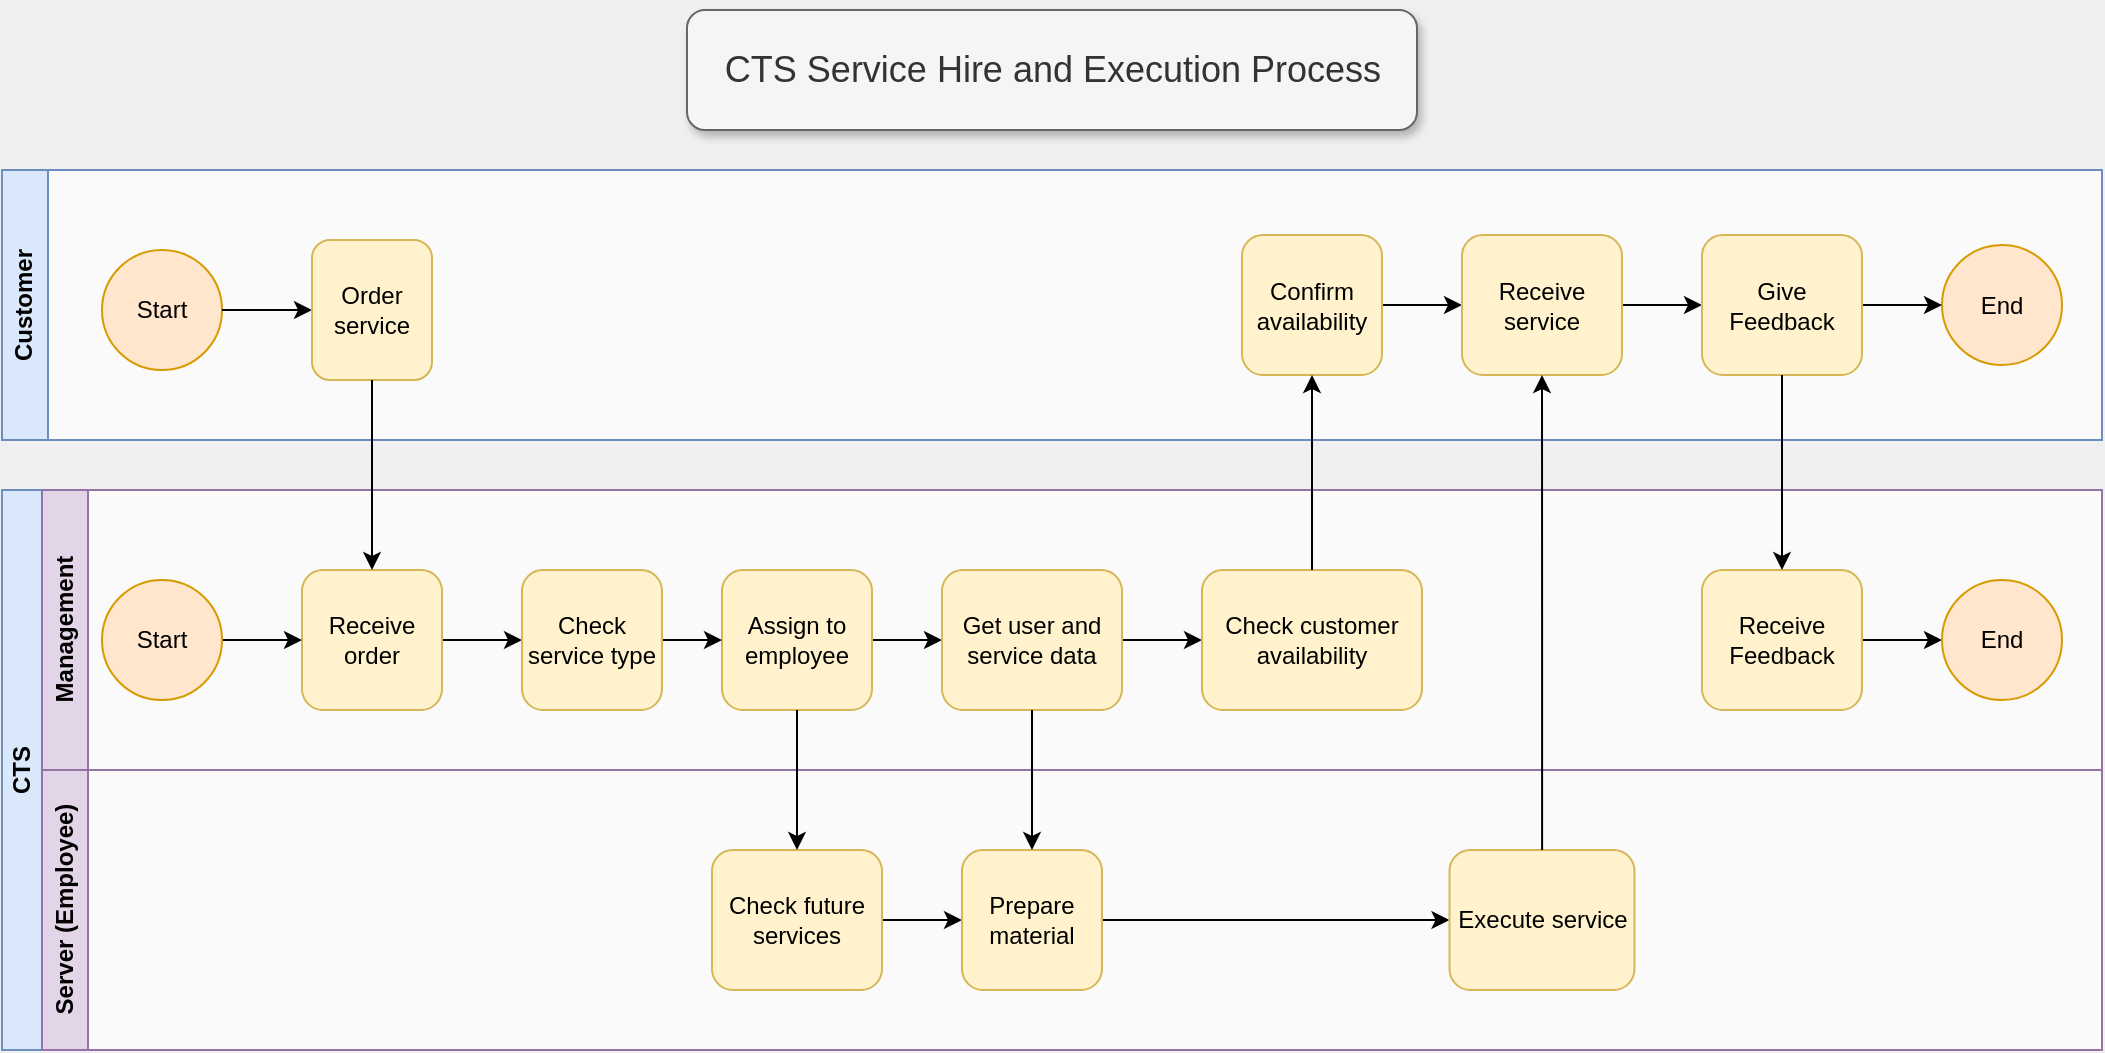 <mxfile version="21.2.9" type="device">
  <diagram name="Page-1" id="OtUMB2tLBQ-O7a9zXMLh">
    <mxGraphModel dx="1434" dy="731" grid="1" gridSize="10" guides="1" tooltips="1" connect="1" arrows="1" fold="1" page="1" pageScale="1" pageWidth="850" pageHeight="1100" background="#F0F0F0" math="0" shadow="0">
      <root>
        <mxCell id="0" />
        <mxCell id="1" parent="0" />
        <mxCell id="SdQNqddWvItie9GcpCU8-2" value="&lt;div&gt;Customer&lt;/div&gt;" style="swimlane;horizontal=0;whiteSpace=wrap;html=1;fillColor=#dae8fc;strokeColor=#6c8ebf;rounded=0;shadow=0;glass=0;swimlaneFillColor=#fafafa;" parent="1" vertex="1">
          <mxGeometry x="310" y="210" width="1050" height="135" as="geometry" />
        </mxCell>
        <mxCell id="SdQNqddWvItie9GcpCU8-7" value="Start" style="ellipse;whiteSpace=wrap;html=1;aspect=fixed;fillColor=#ffe6cc;strokeColor=#d79b00;" parent="SdQNqddWvItie9GcpCU8-2" vertex="1">
          <mxGeometry x="50" y="40" width="60" height="60" as="geometry" />
        </mxCell>
        <mxCell id="SdQNqddWvItie9GcpCU8-38" value="" style="edgeStyle=orthogonalEdgeStyle;rounded=0;orthogonalLoop=1;jettySize=auto;html=1;fillColor=#fff2cc;strokeColor=#000000;" parent="SdQNqddWvItie9GcpCU8-2" source="SdQNqddWvItie9GcpCU8-33" target="SdQNqddWvItie9GcpCU8-37" edge="1">
          <mxGeometry relative="1" as="geometry" />
        </mxCell>
        <mxCell id="SdQNqddWvItie9GcpCU8-33" value="Confirm availability" style="whiteSpace=wrap;html=1;rounded=1;fillColor=#fff2cc;strokeColor=#d6b656;" parent="SdQNqddWvItie9GcpCU8-2" vertex="1">
          <mxGeometry x="620" y="32.5" width="70" height="70" as="geometry" />
        </mxCell>
        <mxCell id="9Hv8hVeZl6TZAGIdS-Sh-14" value="" style="edgeStyle=orthogonalEdgeStyle;rounded=0;orthogonalLoop=1;jettySize=auto;html=1;fillColor=#fff2cc;strokeColor=#000000;" parent="SdQNqddWvItie9GcpCU8-2" source="SdQNqddWvItie9GcpCU8-37" target="9Hv8hVeZl6TZAGIdS-Sh-10" edge="1">
          <mxGeometry relative="1" as="geometry" />
        </mxCell>
        <mxCell id="SdQNqddWvItie9GcpCU8-37" value="Receive service" style="whiteSpace=wrap;html=1;rounded=1;fillColor=#fff2cc;strokeColor=#d6b656;" parent="SdQNqddWvItie9GcpCU8-2" vertex="1">
          <mxGeometry x="730" y="32.5" width="80" height="70" as="geometry" />
        </mxCell>
        <mxCell id="cAwKn6To6EhfXgqqOtdB-1" value="" style="edgeStyle=orthogonalEdgeStyle;rounded=0;orthogonalLoop=1;jettySize=auto;html=1;" parent="SdQNqddWvItie9GcpCU8-2" source="SdQNqddWvItie9GcpCU8-7" target="SdQNqddWvItie9GcpCU8-9" edge="1">
          <mxGeometry relative="1" as="geometry">
            <mxPoint x="180" y="185" as="targetPoint" />
            <mxPoint x="130" y="185" as="sourcePoint" />
            <Array as="points">
              <mxPoint x="90" y="80" />
              <mxPoint x="90" y="80" />
            </Array>
          </mxGeometry>
        </mxCell>
        <mxCell id="SdQNqddWvItie9GcpCU8-9" value="Order service" style="rounded=1;whiteSpace=wrap;html=1;fillColor=#fff2cc;strokeColor=#d6b656;" parent="SdQNqddWvItie9GcpCU8-2" vertex="1">
          <mxGeometry x="155" y="35" width="60" height="70" as="geometry" />
        </mxCell>
        <mxCell id="9Hv8hVeZl6TZAGIdS-Sh-5" value="&lt;div&gt;End&lt;/div&gt;" style="ellipse;whiteSpace=wrap;html=1;aspect=fixed;fillColor=#ffe6cc;strokeColor=#d79b00;" parent="SdQNqddWvItie9GcpCU8-2" vertex="1">
          <mxGeometry x="970" y="37.5" width="60" height="60" as="geometry" />
        </mxCell>
        <mxCell id="9Hv8hVeZl6TZAGIdS-Sh-13" value="" style="edgeStyle=orthogonalEdgeStyle;rounded=0;orthogonalLoop=1;jettySize=auto;html=1;" parent="SdQNqddWvItie9GcpCU8-2" source="9Hv8hVeZl6TZAGIdS-Sh-10" target="9Hv8hVeZl6TZAGIdS-Sh-5" edge="1">
          <mxGeometry relative="1" as="geometry" />
        </mxCell>
        <mxCell id="9Hv8hVeZl6TZAGIdS-Sh-10" value="Give Feedback" style="whiteSpace=wrap;html=1;rounded=1;fillColor=#fff2cc;strokeColor=#d6b656;" parent="SdQNqddWvItie9GcpCU8-2" vertex="1">
          <mxGeometry x="850" y="32.5" width="80" height="70" as="geometry" />
        </mxCell>
        <mxCell id="SdQNqddWvItie9GcpCU8-4" value="CTS" style="swimlane;horizontal=0;whiteSpace=wrap;html=1;startSize=20;fillColor=#dae8fc;strokeColor=#6c8ebf;rounded=0;swimlaneFillColor=#fafafa;" parent="1" vertex="1">
          <mxGeometry x="310" y="370" width="1050" height="280" as="geometry">
            <mxRectangle x="30" y="300" width="40" height="130" as="alternateBounds" />
          </mxGeometry>
        </mxCell>
        <mxCell id="SdQNqddWvItie9GcpCU8-5" value="Management" style="swimlane;horizontal=0;whiteSpace=wrap;html=1;fillColor=#e1d5e7;strokeColor=#9673a6;rounded=0;swimlaneFillColor=#fafafa;" parent="SdQNqddWvItie9GcpCU8-4" vertex="1">
          <mxGeometry x="20" width="1030" height="140" as="geometry" />
        </mxCell>
        <mxCell id="SdQNqddWvItie9GcpCU8-24" value="" style="edgeStyle=orthogonalEdgeStyle;rounded=0;orthogonalLoop=1;jettySize=auto;html=1;" parent="SdQNqddWvItie9GcpCU8-5" source="SdQNqddWvItie9GcpCU8-11" target="SdQNqddWvItie9GcpCU8-23" edge="1">
          <mxGeometry relative="1" as="geometry" />
        </mxCell>
        <mxCell id="SdQNqddWvItie9GcpCU8-11" value="Receive order" style="rounded=1;whiteSpace=wrap;html=1;fillColor=#fff2cc;strokeColor=#d6b656;" parent="SdQNqddWvItie9GcpCU8-5" vertex="1">
          <mxGeometry x="130" y="40" width="70" height="70" as="geometry" />
        </mxCell>
        <mxCell id="SdQNqddWvItie9GcpCU8-29" value="" style="edgeStyle=orthogonalEdgeStyle;rounded=0;orthogonalLoop=1;jettySize=auto;html=1;fillColor=#fff2cc;strokeColor=#000000;" parent="SdQNqddWvItie9GcpCU8-5" source="SdQNqddWvItie9GcpCU8-14" target="SdQNqddWvItie9GcpCU8-28" edge="1">
          <mxGeometry relative="1" as="geometry" />
        </mxCell>
        <mxCell id="SdQNqddWvItie9GcpCU8-14" value="Assign to employee" style="whiteSpace=wrap;html=1;rounded=1;fillColor=#fff2cc;strokeColor=#d6b656;" parent="SdQNqddWvItie9GcpCU8-5" vertex="1">
          <mxGeometry x="340" y="40" width="75" height="70" as="geometry" />
        </mxCell>
        <mxCell id="SdQNqddWvItie9GcpCU8-25" value="" style="edgeStyle=orthogonalEdgeStyle;rounded=0;orthogonalLoop=1;jettySize=auto;html=1;fillColor=#fff2cc;strokeColor=#000000;" parent="SdQNqddWvItie9GcpCU8-5" source="SdQNqddWvItie9GcpCU8-23" target="SdQNqddWvItie9GcpCU8-14" edge="1">
          <mxGeometry relative="1" as="geometry" />
        </mxCell>
        <mxCell id="SdQNqddWvItie9GcpCU8-23" value="Check service type" style="rounded=1;whiteSpace=wrap;html=1;fillColor=#fff2cc;strokeColor=#d6b656;" parent="SdQNqddWvItie9GcpCU8-5" vertex="1">
          <mxGeometry x="240" y="40" width="70" height="70" as="geometry" />
        </mxCell>
        <mxCell id="SdQNqddWvItie9GcpCU8-32" value="" style="edgeStyle=orthogonalEdgeStyle;rounded=0;orthogonalLoop=1;jettySize=auto;html=1;fillColor=#fff2cc;strokeColor=#000000;" parent="SdQNqddWvItie9GcpCU8-5" source="SdQNqddWvItie9GcpCU8-28" target="SdQNqddWvItie9GcpCU8-31" edge="1">
          <mxGeometry relative="1" as="geometry" />
        </mxCell>
        <mxCell id="SdQNqddWvItie9GcpCU8-28" value="Get user and service data" style="whiteSpace=wrap;html=1;rounded=1;fillColor=#fff2cc;strokeColor=#d6b656;" parent="SdQNqddWvItie9GcpCU8-5" vertex="1">
          <mxGeometry x="450" y="40" width="90" height="70" as="geometry" />
        </mxCell>
        <mxCell id="SdQNqddWvItie9GcpCU8-31" value="Check customer availability" style="whiteSpace=wrap;html=1;rounded=1;fillColor=#fff2cc;strokeColor=#d6b656;" parent="SdQNqddWvItie9GcpCU8-5" vertex="1">
          <mxGeometry x="580" y="40" width="110" height="70" as="geometry" />
        </mxCell>
        <mxCell id="9Hv8hVeZl6TZAGIdS-Sh-7" value="" style="edgeStyle=orthogonalEdgeStyle;rounded=0;orthogonalLoop=1;jettySize=auto;html=1;entryX=0;entryY=0.5;entryDx=0;entryDy=0;" parent="SdQNqddWvItie9GcpCU8-5" source="9Hv8hVeZl6TZAGIdS-Sh-3" target="SdQNqddWvItie9GcpCU8-11" edge="1">
          <mxGeometry relative="1" as="geometry">
            <mxPoint x="90" y="120" as="targetPoint" />
          </mxGeometry>
        </mxCell>
        <mxCell id="9Hv8hVeZl6TZAGIdS-Sh-3" value="Start" style="ellipse;whiteSpace=wrap;html=1;aspect=fixed;fillColor=#ffe6cc;strokeColor=#d79b00;" parent="SdQNqddWvItie9GcpCU8-5" vertex="1">
          <mxGeometry x="30" y="45" width="60" height="60" as="geometry" />
        </mxCell>
        <mxCell id="9Hv8hVeZl6TZAGIdS-Sh-17" value="" style="edgeStyle=orthogonalEdgeStyle;rounded=0;orthogonalLoop=1;jettySize=auto;html=1;" parent="SdQNqddWvItie9GcpCU8-5" source="9Hv8hVeZl6TZAGIdS-Sh-11" target="9Hv8hVeZl6TZAGIdS-Sh-15" edge="1">
          <mxGeometry relative="1" as="geometry" />
        </mxCell>
        <mxCell id="9Hv8hVeZl6TZAGIdS-Sh-11" value="Receive Feedback" style="whiteSpace=wrap;html=1;rounded=1;fillColor=#fff2cc;strokeColor=#d6b656;" parent="SdQNqddWvItie9GcpCU8-5" vertex="1">
          <mxGeometry x="830" y="40" width="80" height="70" as="geometry" />
        </mxCell>
        <mxCell id="9Hv8hVeZl6TZAGIdS-Sh-15" value="&lt;div&gt;End&lt;/div&gt;" style="ellipse;whiteSpace=wrap;html=1;aspect=fixed;fillColor=#ffe6cc;strokeColor=#d79b00;" parent="SdQNqddWvItie9GcpCU8-5" vertex="1">
          <mxGeometry x="950" y="45" width="60" height="60" as="geometry" />
        </mxCell>
        <mxCell id="SdQNqddWvItie9GcpCU8-6" value="Server (Employee)" style="swimlane;horizontal=0;whiteSpace=wrap;html=1;fillColor=#e1d5e7;strokeColor=#9673a6;" parent="1" vertex="1">
          <mxGeometry x="330" y="510" width="1030" height="140" as="geometry" />
        </mxCell>
        <mxCell id="SdQNqddWvItie9GcpCU8-19" value="" style="edgeStyle=orthogonalEdgeStyle;rounded=0;orthogonalLoop=1;jettySize=auto;html=1;fillColor=#fff2cc;strokeColor=#000000;" parent="SdQNqddWvItie9GcpCU8-6" source="SdQNqddWvItie9GcpCU8-17" target="SdQNqddWvItie9GcpCU8-18" edge="1">
          <mxGeometry relative="1" as="geometry" />
        </mxCell>
        <mxCell id="SdQNqddWvItie9GcpCU8-17" value="Check future services" style="whiteSpace=wrap;html=1;rounded=1;fillColor=#fff2cc;strokeColor=#d6b656;" parent="SdQNqddWvItie9GcpCU8-6" vertex="1">
          <mxGeometry x="335" y="40" width="85" height="70" as="geometry" />
        </mxCell>
        <mxCell id="SdQNqddWvItie9GcpCU8-36" value="" style="edgeStyle=orthogonalEdgeStyle;rounded=0;orthogonalLoop=1;jettySize=auto;html=1;fillColor=#fff2cc;strokeColor=#000000;" parent="SdQNqddWvItie9GcpCU8-6" source="SdQNqddWvItie9GcpCU8-18" target="SdQNqddWvItie9GcpCU8-35" edge="1">
          <mxGeometry relative="1" as="geometry" />
        </mxCell>
        <mxCell id="SdQNqddWvItie9GcpCU8-18" value="Prepare material" style="whiteSpace=wrap;html=1;rounded=1;fillColor=#fff2cc;strokeColor=#d6b656;" parent="SdQNqddWvItie9GcpCU8-6" vertex="1">
          <mxGeometry x="460" y="40" width="70" height="70" as="geometry" />
        </mxCell>
        <mxCell id="SdQNqddWvItie9GcpCU8-35" value="Execute service" style="whiteSpace=wrap;html=1;rounded=1;fillColor=#fff2cc;strokeColor=#d6b656;" parent="SdQNqddWvItie9GcpCU8-6" vertex="1">
          <mxGeometry x="703.75" y="40" width="92.5" height="70" as="geometry" />
        </mxCell>
        <mxCell id="SdQNqddWvItie9GcpCU8-10" style="edgeStyle=orthogonalEdgeStyle;rounded=0;orthogonalLoop=1;jettySize=auto;html=1;entryX=0.5;entryY=0;entryDx=0;entryDy=0;" parent="1" source="SdQNqddWvItie9GcpCU8-9" target="SdQNqddWvItie9GcpCU8-11" edge="1">
          <mxGeometry relative="1" as="geometry">
            <mxPoint x="560" y="410" as="targetPoint" />
          </mxGeometry>
        </mxCell>
        <mxCell id="SdQNqddWvItie9GcpCU8-16" style="edgeStyle=orthogonalEdgeStyle;rounded=0;orthogonalLoop=1;jettySize=auto;html=1;entryX=0.5;entryY=0;entryDx=0;entryDy=0;fillColor=#fff2cc;strokeColor=#000000;" parent="1" source="SdQNqddWvItie9GcpCU8-14" target="SdQNqddWvItie9GcpCU8-17" edge="1">
          <mxGeometry relative="1" as="geometry">
            <mxPoint x="673" y="550" as="targetPoint" />
          </mxGeometry>
        </mxCell>
        <mxCell id="SdQNqddWvItie9GcpCU8-30" value="" style="edgeStyle=orthogonalEdgeStyle;rounded=0;orthogonalLoop=1;jettySize=auto;html=1;fillColor=#fff2cc;strokeColor=#000000;" parent="1" source="SdQNqddWvItie9GcpCU8-28" target="SdQNqddWvItie9GcpCU8-18" edge="1">
          <mxGeometry relative="1" as="geometry" />
        </mxCell>
        <mxCell id="SdQNqddWvItie9GcpCU8-34" value="" style="edgeStyle=orthogonalEdgeStyle;rounded=0;orthogonalLoop=1;jettySize=auto;html=1;fillColor=#fff2cc;strokeColor=#000000;" parent="1" source="SdQNqddWvItie9GcpCU8-31" target="SdQNqddWvItie9GcpCU8-33" edge="1">
          <mxGeometry relative="1" as="geometry" />
        </mxCell>
        <mxCell id="SdQNqddWvItie9GcpCU8-41" value="" style="edgeStyle=orthogonalEdgeStyle;rounded=0;orthogonalLoop=1;jettySize=auto;html=1;entryX=0.5;entryY=1;entryDx=0;entryDy=0;fillColor=#fff2cc;strokeColor=#000000;" parent="1" source="SdQNqddWvItie9GcpCU8-35" target="SdQNqddWvItie9GcpCU8-37" edge="1">
          <mxGeometry relative="1" as="geometry">
            <mxPoint x="991.3" y="475" as="targetPoint" />
          </mxGeometry>
        </mxCell>
        <mxCell id="9Hv8hVeZl6TZAGIdS-Sh-12" value="" style="edgeStyle=orthogonalEdgeStyle;rounded=0;orthogonalLoop=1;jettySize=auto;html=1;fillColor=#fff2cc;strokeColor=#000000;" parent="1" source="9Hv8hVeZl6TZAGIdS-Sh-10" target="9Hv8hVeZl6TZAGIdS-Sh-11" edge="1">
          <mxGeometry relative="1" as="geometry" />
        </mxCell>
        <mxCell id="WYlmgksiD6ClPM5T3Wh--1" value="&lt;font style=&quot;font-size: 18px;&quot;&gt;CTS Service Hire and Execution Process&lt;/font&gt;" style="rounded=1;whiteSpace=wrap;html=1;fillColor=#f5f5f5;fillStyle=auto;strokeColor=#666666;glass=0;shadow=1;fontColor=#333333;" vertex="1" parent="1">
          <mxGeometry x="652.5" y="130" width="365" height="60" as="geometry" />
        </mxCell>
      </root>
    </mxGraphModel>
  </diagram>
</mxfile>

